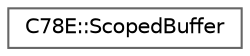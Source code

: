 digraph "Graphical Class Hierarchy"
{
 // LATEX_PDF_SIZE
  bgcolor="transparent";
  edge [fontname=Helvetica,fontsize=10,labelfontname=Helvetica,labelfontsize=10];
  node [fontname=Helvetica,fontsize=10,shape=box,height=0.2,width=0.4];
  rankdir="LR";
  Node0 [id="Node000000",label="C78E::ScopedBuffer",height=0.2,width=0.4,color="grey40", fillcolor="white", style="filled",URL="$d8/dde/struct_c78_e_1_1_scoped_buffer.html",tooltip=" "];
}
